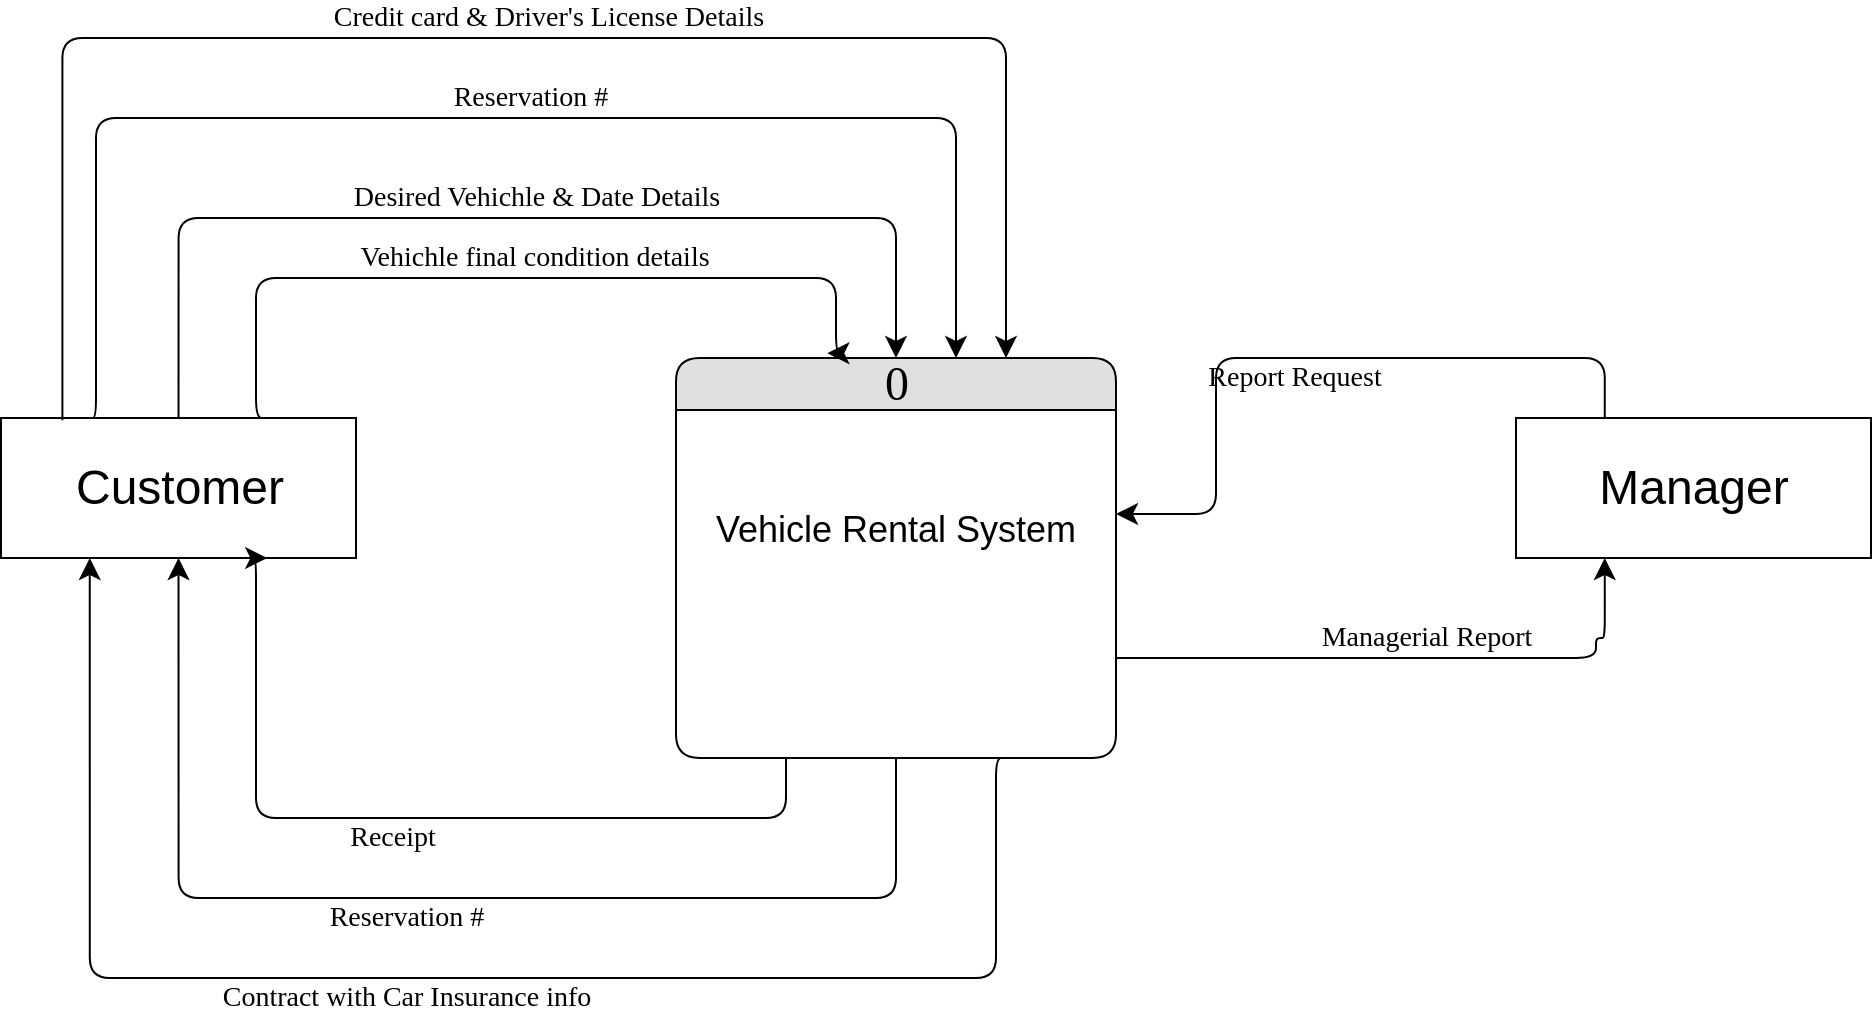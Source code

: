 <mxfile version="21.0.8" type="device" pages="2"><diagram name="CONTEXT" id="b520641d-4fe3-3701-9064-5fc419738815"><mxGraphModel dx="1404" dy="687" grid="1" gridSize="10" guides="1" tooltips="1" connect="1" arrows="1" fold="1" page="1" pageScale="1" pageWidth="1100" pageHeight="850" background="none" math="0" shadow="0"><root><mxCell id="0"/><mxCell id="1" parent="0"/><mxCell id="21ea969265ad0168-6" value="&lt;font style=&quot;font-size: 24px;&quot;&gt;0&lt;/font&gt;" style="swimlane;html=1;fontStyle=0;childLayout=stackLayout;horizontal=1;startSize=26;fillColor=#e0e0e0;horizontalStack=0;resizeParent=1;resizeLast=0;collapsible=1;marginBottom=0;swimlaneFillColor=#ffffff;align=center;rounded=1;shadow=0;comic=0;labelBackgroundColor=none;strokeWidth=1;fontFamily=Verdana;fontSize=12" parent="1" vertex="1"><mxGeometry x="390" y="200" width="220" height="200" as="geometry"/></mxCell><mxCell id="21ea969265ad0168-9" value="&lt;font style=&quot;font-size: 18px;&quot;&gt;&lt;br&gt;&lt;br&gt;Vehicle Rental System&lt;/font&gt;" style="text;html=1;strokeColor=none;fillColor=none;spacingLeft=4;spacingRight=4;whiteSpace=wrap;overflow=hidden;rotatable=0;points=[[0,0.5],[1,0.5]];portConstraint=eastwest;align=center;" parent="21ea969265ad0168-6" vertex="1"><mxGeometry y="26" width="220" height="104" as="geometry"/></mxCell><mxCell id="21ea969265ad0168-39" value="&lt;font style=&quot;font-size: 14px;&quot;&gt;Desired Vehichle &amp;amp; Date Details&lt;/font&gt;" style="edgeStyle=orthogonalEdgeStyle;html=1;entryX=0.5;entryY=0;labelBackgroundColor=none;startFill=0;startSize=8;endFill=1;endSize=8;fontFamily=Verdana;fontSize=12;exitX=0.5;exitY=0;exitDx=0;exitDy=0;entryDx=0;entryDy=0;" parent="1" source="mDV_bWMtpIrEq9oTcO6n-7" target="21ea969265ad0168-6" edge="1"><mxGeometry x="0.054" y="10" relative="1" as="geometry"><Array as="points"><mxPoint x="141" y="130"/><mxPoint x="500" y="130"/></Array><mxPoint x="362.96" y="38.804" as="sourcePoint"/><mxPoint x="560" y="139" as="targetPoint"/><mxPoint as="offset"/></mxGeometry></mxCell><mxCell id="mDV_bWMtpIrEq9oTcO6n-7" value="Customer" style="rounded=0;whiteSpace=wrap;html=1;fontSize=24;" parent="1" vertex="1"><mxGeometry x="52.5" y="230" width="177.5" height="70" as="geometry"/></mxCell><mxCell id="mDV_bWMtpIrEq9oTcO6n-8" value="Manager" style="rounded=0;whiteSpace=wrap;html=1;fontSize=24;" parent="1" vertex="1"><mxGeometry x="810" y="230" width="177.5" height="70" as="geometry"/></mxCell><mxCell id="mDV_bWMtpIrEq9oTcO6n-10" value="&lt;font style=&quot;font-size: 14px;&quot;&gt;Reservation #&lt;/font&gt;" style="edgeStyle=orthogonalEdgeStyle;html=1;labelBackgroundColor=none;startFill=0;startSize=8;endFill=1;endSize=8;fontFamily=Verdana;fontSize=12;entryX=0.5;entryY=1;entryDx=0;entryDy=0;exitX=0.5;exitY=1;exitDx=0;exitDy=0;" parent="1" source="21ea969265ad0168-6" target="mDV_bWMtpIrEq9oTcO6n-7" edge="1"><mxGeometry x="0.054" y="10" relative="1" as="geometry"><Array as="points"><mxPoint x="500" y="470"/><mxPoint x="141" y="470"/></Array><mxPoint x="160" y="380" as="sourcePoint"/><mxPoint x="460" y="460" as="targetPoint"/><mxPoint as="offset"/></mxGeometry></mxCell><mxCell id="mDV_bWMtpIrEq9oTcO6n-11" value="&lt;font style=&quot;font-size: 14px;&quot;&gt;Reservation #&lt;/font&gt;" style="edgeStyle=orthogonalEdgeStyle;html=1;labelBackgroundColor=none;startFill=0;startSize=8;endFill=1;endSize=8;fontFamily=Verdana;fontSize=12;exitX=0.25;exitY=0;exitDx=0;exitDy=0;" parent="1" source="mDV_bWMtpIrEq9oTcO6n-7" edge="1"><mxGeometry x="0.054" y="10" relative="1" as="geometry"><Array as="points"><mxPoint x="100" y="230"/><mxPoint x="100" y="80"/><mxPoint x="530" y="80"/><mxPoint x="530" y="200"/></Array><mxPoint x="100" y="220" as="sourcePoint"/><mxPoint x="530" y="200" as="targetPoint"/><mxPoint as="offset"/></mxGeometry></mxCell><mxCell id="mDV_bWMtpIrEq9oTcO6n-13" value="&lt;font style=&quot;font-size: 14px;&quot;&gt;Credit card &amp;amp; Driver's License Details&lt;/font&gt;" style="edgeStyle=orthogonalEdgeStyle;html=1;labelBackgroundColor=none;startFill=0;startSize=8;endFill=1;endSize=8;fontFamily=Verdana;fontSize=12;exitX=0.173;exitY=0.016;exitDx=0;exitDy=0;exitPerimeter=0;entryX=0.75;entryY=0;entryDx=0;entryDy=0;" parent="1" source="mDV_bWMtpIrEq9oTcO6n-7" target="21ea969265ad0168-6" edge="1"><mxGeometry x="0.054" y="10" relative="1" as="geometry"><Array as="points"><mxPoint x="83" y="40"/><mxPoint x="555" y="40"/></Array><mxPoint x="80.005" y="190.06" as="sourcePoint"/><mxPoint x="513.13" y="160.06" as="targetPoint"/><mxPoint as="offset"/></mxGeometry></mxCell><mxCell id="mDV_bWMtpIrEq9oTcO6n-14" value="&lt;span style=&quot;font-size: 14px;&quot;&gt;Contract with Car Insurance info&lt;/span&gt;" style="edgeStyle=orthogonalEdgeStyle;html=1;labelBackgroundColor=none;startFill=0;startSize=8;endFill=1;endSize=8;fontFamily=Verdana;fontSize=12;entryX=0.25;entryY=1;entryDx=0;entryDy=0;exitX=0.75;exitY=1;exitDx=0;exitDy=0;" parent="1" source="21ea969265ad0168-6" target="mDV_bWMtpIrEq9oTcO6n-7" edge="1"><mxGeometry x="0.054" y="10" relative="1" as="geometry"><Array as="points"><mxPoint x="550" y="400"/><mxPoint x="550" y="510"/><mxPoint x="97" y="510"/></Array><mxPoint x="510" y="410" as="sourcePoint"/><mxPoint x="151.25" y="310" as="targetPoint"/><mxPoint as="offset"/></mxGeometry></mxCell><mxCell id="mDV_bWMtpIrEq9oTcO6n-15" value="&lt;font style=&quot;font-size: 14px;&quot;&gt;Vehichle final condition details&lt;/font&gt;" style="edgeStyle=orthogonalEdgeStyle;html=1;labelBackgroundColor=none;startFill=0;startSize=8;endFill=1;endSize=8;fontFamily=Verdana;fontSize=12;exitX=0.75;exitY=0;exitDx=0;exitDy=0;entryX=0.344;entryY=-0.012;entryDx=0;entryDy=0;entryPerimeter=0;" parent="1" source="mDV_bWMtpIrEq9oTcO6n-7" target="21ea969265ad0168-6" edge="1"><mxGeometry x="0.054" y="10" relative="1" as="geometry"><Array as="points"><mxPoint x="180" y="230"/><mxPoint x="180" y="160"/><mxPoint x="470" y="160"/><mxPoint x="470" y="198"/></Array><mxPoint x="140" y="260" as="sourcePoint"/><mxPoint x="470" y="170" as="targetPoint"/><mxPoint as="offset"/></mxGeometry></mxCell><mxCell id="mDV_bWMtpIrEq9oTcO6n-16" value="&lt;font style=&quot;font-size: 14px;&quot;&gt;Receipt&lt;/font&gt;" style="edgeStyle=orthogonalEdgeStyle;html=1;labelBackgroundColor=none;startFill=0;startSize=8;endFill=1;endSize=8;fontFamily=Verdana;fontSize=12;entryX=0.75;entryY=1;entryDx=0;entryDy=0;exitX=0.25;exitY=1;exitDx=0;exitDy=0;" parent="1" source="21ea969265ad0168-6" target="mDV_bWMtpIrEq9oTcO6n-7" edge="1"><mxGeometry x="0.054" y="10" relative="1" as="geometry"><Array as="points"><mxPoint x="445" y="430"/><mxPoint x="180" y="430"/><mxPoint x="180" y="300"/></Array><mxPoint x="510" y="410" as="sourcePoint"/><mxPoint x="151.25" y="310" as="targetPoint"/><mxPoint as="offset"/></mxGeometry></mxCell><mxCell id="mDV_bWMtpIrEq9oTcO6n-17" value="&lt;font style=&quot;font-size: 14px;&quot;&gt;Report Request&lt;/font&gt;" style="edgeStyle=orthogonalEdgeStyle;html=1;labelBackgroundColor=none;startFill=0;startSize=8;endFill=1;endSize=8;fontFamily=Verdana;fontSize=12;exitX=0.25;exitY=0;exitDx=0;exitDy=0;entryX=1;entryY=0.5;entryDx=0;entryDy=0;" parent="1" source="mDV_bWMtpIrEq9oTcO6n-8" target="21ea969265ad0168-9" edge="1"><mxGeometry x="0.054" y="10" relative="1" as="geometry"><Array as="points"><mxPoint x="854" y="200"/><mxPoint x="660" y="200"/><mxPoint x="660" y="278"/></Array><mxPoint x="625.625" y="150.06" as="sourcePoint"/><mxPoint x="905.68" y="117.66" as="targetPoint"/><mxPoint as="offset"/></mxGeometry></mxCell><mxCell id="mDV_bWMtpIrEq9oTcO6n-18" value="&lt;font style=&quot;font-size: 14px;&quot;&gt;Managerial Report&lt;/font&gt;" style="edgeStyle=orthogonalEdgeStyle;html=1;labelBackgroundColor=none;startFill=0;startSize=8;endFill=1;endSize=8;fontFamily=Verdana;fontSize=12;entryX=0.25;entryY=1;entryDx=0;entryDy=0;exitX=1;exitY=0.75;exitDx=0;exitDy=0;startArrow=none;" parent="1" source="21ea969265ad0168-6" target="mDV_bWMtpIrEq9oTcO6n-8" edge="1"><mxGeometry x="0.054" y="10" relative="1" as="geometry"><Array as="points"><mxPoint x="850" y="350"/><mxPoint x="850" y="340"/><mxPoint x="854" y="340"/></Array><mxPoint x="860" y="486.25" as="sourcePoint"/><mxPoint x="465.625" y="340.06" as="targetPoint"/><mxPoint as="offset"/></mxGeometry></mxCell></root></mxGraphModel></diagram><diagram id="TYINw700SpZYMzqwNqAB" name="LEVEL0 Diagram"><mxGraphModel dx="1833" dy="1581" grid="1" gridSize="10" guides="1" tooltips="1" connect="1" arrows="1" fold="1" page="1" pageScale="1" pageWidth="850" pageHeight="1100" math="0" shadow="0"><root><mxCell id="0"/><mxCell id="1" parent="0"/><mxCell id="ePuuUyIlaAG5_Hb1RbhL-9" value="&lt;font style=&quot;font-size: 12px;&quot;&gt;Reservation Details&lt;/font&gt;" style="edgeStyle=orthogonalEdgeStyle;rounded=0;orthogonalLoop=1;jettySize=auto;html=1;fontSize=18;" parent="1" source="C-X5bcRnbuTSE34vGZ7c-1" target="ePuuUyIlaAG5_Hb1RbhL-5" edge="1"><mxGeometry relative="1" as="geometry"><Array as="points"><mxPoint x="430" y="210"/><mxPoint x="430" y="210"/></Array></mxGeometry></mxCell><mxCell id="ePuuUyIlaAG5_Hb1RbhL-10" value="" style="edgeStyle=orthogonalEdgeStyle;rounded=0;orthogonalLoop=1;jettySize=auto;html=1;fontSize=12;" parent="1" source="C-X5bcRnbuTSE34vGZ7c-1" target="ePuuUyIlaAG5_Hb1RbhL-4" edge="1"><mxGeometry relative="1" as="geometry"/></mxCell><mxCell id="ePuuUyIlaAG5_Hb1RbhL-11" value="New Customer Information" style="edgeLabel;html=1;align=center;verticalAlign=middle;resizable=0;points=[];fontSize=12;" parent="ePuuUyIlaAG5_Hb1RbhL-10" vertex="1" connectable="0"><mxGeometry x="0.213" y="-2" relative="1" as="geometry"><mxPoint as="offset"/></mxGeometry></mxCell><mxCell id="C-X5bcRnbuTSE34vGZ7c-1" value="&lt;font style=&quot;font-size: 24px;&quot;&gt;1.0&lt;/font&gt;" style="swimlane;html=1;fontStyle=0;childLayout=stackLayout;horizontal=1;startSize=26;fillColor=#e0e0e0;horizontalStack=0;resizeParent=1;resizeLast=0;collapsible=1;marginBottom=0;swimlaneFillColor=#ffffff;align=center;rounded=1;shadow=0;comic=0;labelBackgroundColor=none;strokeWidth=1;fontFamily=Verdana;fontSize=12" parent="1" vertex="1"><mxGeometry x="270" y="140" width="130" height="150" as="geometry"/></mxCell><mxCell id="C-X5bcRnbuTSE34vGZ7c-2" value="&lt;font style=&quot;font-size: 14px;&quot;&gt;&lt;br&gt;&lt;br&gt;RESERVE&lt;/font&gt;" style="text;html=1;strokeColor=none;fillColor=none;spacingLeft=4;spacingRight=4;whiteSpace=wrap;overflow=hidden;rotatable=0;points=[[0,0.5],[1,0.5]];portConstraint=eastwest;align=center;" parent="C-X5bcRnbuTSE34vGZ7c-1" vertex="1"><mxGeometry y="26" width="130" height="104" as="geometry"/></mxCell><mxCell id="C-X5bcRnbuTSE34vGZ7c-3" value="&lt;font style=&quot;font-size: 24px;&quot;&gt;2.0&lt;/font&gt;" style="swimlane;html=1;fontStyle=0;childLayout=stackLayout;horizontal=1;startSize=26;fillColor=#e0e0e0;horizontalStack=0;resizeParent=1;resizeLast=0;collapsible=1;marginBottom=0;swimlaneFillColor=#ffffff;align=center;rounded=1;shadow=0;comic=0;labelBackgroundColor=none;strokeWidth=1;fontFamily=Verdana;fontSize=12;arcSize=22;" parent="1" vertex="1"><mxGeometry x="820" y="-120" width="130" height="150" as="geometry"/></mxCell><mxCell id="C-X5bcRnbuTSE34vGZ7c-4" value="&lt;font style=&quot;font-size: 14px;&quot;&gt;&lt;br&gt;&lt;br&gt;PICK-UP&lt;/font&gt;" style="text;html=1;strokeColor=none;fillColor=none;spacingLeft=4;spacingRight=4;whiteSpace=wrap;overflow=hidden;rotatable=0;points=[[0,0.5],[1,0.5]];portConstraint=eastwest;align=center;" parent="C-X5bcRnbuTSE34vGZ7c-3" vertex="1"><mxGeometry y="26" width="130" height="104" as="geometry"/></mxCell><mxCell id="C-X5bcRnbuTSE34vGZ7c-5" value="&lt;font style=&quot;font-size: 24px;&quot;&gt;4.0&lt;/font&gt;" style="swimlane;html=1;fontStyle=0;childLayout=stackLayout;horizontal=1;startSize=26;fillColor=#e0e0e0;horizontalStack=0;resizeParent=1;resizeLast=0;collapsible=1;marginBottom=0;swimlaneFillColor=#ffffff;align=center;rounded=1;shadow=0;comic=0;labelBackgroundColor=none;strokeWidth=1;fontFamily=Verdana;fontSize=12" parent="1" vertex="1"><mxGeometry x="550" y="400" width="130" height="150" as="geometry"/></mxCell><mxCell id="C-X5bcRnbuTSE34vGZ7c-6" value="&lt;font style=&quot;font-size: 14px;&quot;&gt;&lt;br&gt;&lt;br&gt;REPORT&lt;br&gt;&lt;/font&gt;" style="text;html=1;strokeColor=none;fillColor=none;spacingLeft=4;spacingRight=4;whiteSpace=wrap;overflow=hidden;rotatable=0;points=[[0,0.5],[1,0.5]];portConstraint=eastwest;align=center;" parent="C-X5bcRnbuTSE34vGZ7c-5" vertex="1"><mxGeometry y="26" width="130" height="104" as="geometry"/></mxCell><mxCell id="C-X5bcRnbuTSE34vGZ7c-7" value="&lt;font style=&quot;font-size: 24px;&quot;&gt;3.0&lt;/font&gt;" style="swimlane;html=1;fontStyle=0;childLayout=stackLayout;horizontal=1;startSize=26;fillColor=#e0e0e0;horizontalStack=0;resizeParent=1;resizeLast=0;collapsible=1;marginBottom=0;swimlaneFillColor=#ffffff;align=center;rounded=1;shadow=0;comic=0;labelBackgroundColor=none;strokeWidth=1;fontFamily=Verdana;fontSize=12" parent="1" vertex="1"><mxGeometry x="120" y="400" width="130" height="150" as="geometry"/></mxCell><mxCell id="C-X5bcRnbuTSE34vGZ7c-8" value="&lt;font style=&quot;font-size: 14px;&quot;&gt;&lt;br&gt;&lt;br&gt;RETURN&lt;/font&gt;" style="text;html=1;strokeColor=none;fillColor=none;spacingLeft=4;spacingRight=4;whiteSpace=wrap;overflow=hidden;rotatable=0;points=[[0,0.5],[1,0.5]];portConstraint=eastwest;align=center;" parent="C-X5bcRnbuTSE34vGZ7c-7" vertex="1"><mxGeometry y="26" width="130" height="104" as="geometry"/></mxCell><mxCell id="mzFjmXA8fmOileqe2HMW-1" value="Customer" style="rounded=0;whiteSpace=wrap;html=1;fontSize=24;" parent="1" vertex="1"><mxGeometry x="20" y="20" width="177.5" height="70" as="geometry"/></mxCell><mxCell id="mzFjmXA8fmOileqe2HMW-2" value="Manager" style="rounded=0;whiteSpace=wrap;html=1;fontSize=24;" parent="1" vertex="1"><mxGeometry x="750" y="430" width="177.5" height="70" as="geometry"/></mxCell><mxCell id="PZPgVB20eWRpg5-XAkTn-1" value="&lt;font style=&quot;font-size: 14px;&quot;&gt;Report Request&lt;/font&gt;" style="edgeStyle=orthogonalEdgeStyle;html=1;labelBackgroundColor=none;startFill=0;startSize=8;endFill=1;endSize=8;fontFamily=Verdana;fontSize=12;exitX=0.588;exitY=-0.069;exitDx=0;exitDy=0;entryX=0.822;entryY=0.003;entryDx=0;entryDy=0;exitPerimeter=0;entryPerimeter=0;" parent="1" source="mzFjmXA8fmOileqe2HMW-2" target="C-X5bcRnbuTSE34vGZ7c-5" edge="1"><mxGeometry x="0.054" y="10" relative="1" as="geometry"><Array as="points"><mxPoint x="854" y="330"/><mxPoint x="660" y="330"/><mxPoint x="660" y="388"/><mxPoint x="657" y="388"/></Array><mxPoint x="854.375" y="340.0" as="sourcePoint"/><mxPoint x="610" y="388" as="targetPoint"/><mxPoint as="offset"/></mxGeometry></mxCell><mxCell id="PZPgVB20eWRpg5-XAkTn-2" value="&lt;font style=&quot;font-size: 14px;&quot;&gt;Managerial Report&lt;/font&gt;" style="edgeStyle=orthogonalEdgeStyle;html=1;labelBackgroundColor=none;startFill=0;startSize=8;endFill=1;endSize=8;fontFamily=Verdana;fontSize=12;entryX=0.818;entryY=0.994;entryDx=0;entryDy=0;exitX=0.5;exitY=1;exitDx=0;exitDy=0;startArrow=none;entryPerimeter=0;" parent="1" source="C-X5bcRnbuTSE34vGZ7c-5" target="mzFjmXA8fmOileqe2HMW-2" edge="1"><mxGeometry x="0.054" y="10" relative="1" as="geometry"><Array as="points"><mxPoint x="615" y="575"/><mxPoint x="890" y="575"/><mxPoint x="890" y="565"/><mxPoint x="894" y="565"/><mxPoint x="894" y="500"/></Array><mxPoint x="650" y="575" as="sourcePoint"/><mxPoint x="894.375" y="525" as="targetPoint"/><mxPoint as="offset"/></mxGeometry></mxCell><mxCell id="iO997jn6lIjeKFPoRV9h-1" value="&lt;font style=&quot;font-size: 14px;&quot;&gt;Desired Vehicle &amp;amp; Date Details&lt;/font&gt;" style="edgeStyle=orthogonalEdgeStyle;html=1;labelBackgroundColor=none;startFill=0;startSize=8;endFill=1;endSize=8;fontFamily=Verdana;fontSize=12;exitX=0.75;exitY=1;exitDx=0;exitDy=0;entryX=0.5;entryY=0;entryDx=0;entryDy=0;" parent="1" source="mzFjmXA8fmOileqe2HMW-1" target="C-X5bcRnbuTSE34vGZ7c-1" edge="1"><mxGeometry x="0.059" y="10" relative="1" as="geometry"><Array as="points"><mxPoint x="153" y="110"/><mxPoint x="335" y="110"/></Array><mxPoint x="150" y="210.0" as="sourcePoint"/><mxPoint x="509" y="180" as="targetPoint"/><mxPoint as="offset"/></mxGeometry></mxCell><mxCell id="iO997jn6lIjeKFPoRV9h-2" value="&lt;font style=&quot;font-size: 14px;&quot;&gt;Reservation #&lt;/font&gt;" style="edgeStyle=orthogonalEdgeStyle;html=1;labelBackgroundColor=none;startFill=0;startSize=8;endFill=1;endSize=8;fontFamily=Verdana;fontSize=12;entryX=0.5;entryY=1;entryDx=0;entryDy=0;exitX=0;exitY=0.5;exitDx=0;exitDy=0;" parent="1" source="C-X5bcRnbuTSE34vGZ7c-2" target="mzFjmXA8fmOileqe2HMW-1" edge="1"><mxGeometry x="-0.344" y="10" relative="1" as="geometry"><Array as="points"><mxPoint x="270" y="220"/><mxPoint x="100" y="220"/><mxPoint x="100" y="100"/><mxPoint x="109" y="100"/></Array><mxPoint x="424.75" y="270" as="sourcePoint"/><mxPoint x="66" y="170" as="targetPoint"/><mxPoint as="offset"/></mxGeometry></mxCell><mxCell id="J6Rx4NE1bILtYqJOGbkr-2" value="&lt;font style=&quot;font-size: 14px;&quot;&gt;Reservation # AND Credit card &amp;amp; Driver's License Details&lt;/font&gt;" style="edgeStyle=orthogonalEdgeStyle;html=1;labelBackgroundColor=none;startFill=0;startSize=8;endFill=1;endSize=8;fontFamily=Verdana;fontSize=12;exitX=0.75;exitY=0;exitDx=0;exitDy=0;entryX=0.5;entryY=0;entryDx=0;entryDy=0;" parent="1" source="mzFjmXA8fmOileqe2HMW-1" target="C-X5bcRnbuTSE34vGZ7c-3" edge="1"><mxGeometry x="0.054" y="10" relative="1" as="geometry"><Array as="points"><mxPoint x="153" y="-60"/><mxPoint x="685" y="-60"/></Array><mxPoint x="410.008" y="131.12" as="sourcePoint"/><mxPoint x="770" y="-50" as="targetPoint"/><mxPoint as="offset"/></mxGeometry></mxCell><mxCell id="2nmq44tfU3pOdpdukWKP-1" value="&lt;span style=&quot;font-size: 14px;&quot;&gt;Contract with Car Insurance info&lt;/span&gt;" style="edgeStyle=orthogonalEdgeStyle;html=1;labelBackgroundColor=none;startFill=0;startSize=8;endFill=1;endSize=8;fontFamily=Verdana;fontSize=12;entryX=1;entryY=0.5;entryDx=0;entryDy=0;exitX=0;exitY=0.5;exitDx=0;exitDy=0;" parent="1" source="C-X5bcRnbuTSE34vGZ7c-4" target="mzFjmXA8fmOileqe2HMW-1" edge="1"><mxGeometry x="0.054" y="10" relative="1" as="geometry"><Array as="points"><mxPoint x="690" y="-42"/><mxPoint x="690" y="-12"/><mxPoint x="620" y="-12"/><mxPoint x="620" y="-10"/><mxPoint x="250" y="-10"/><mxPoint x="250" y="55"/></Array><mxPoint x="610" y="60" as="sourcePoint"/><mxPoint x="140.005" y="-30" as="targetPoint"/><mxPoint as="offset"/></mxGeometry></mxCell><mxCell id="RygOtQuBLs87gMcIQio0-1" value="&lt;font style=&quot;font-size: 14px;&quot;&gt;Vehichle final &lt;br&gt;condition details&lt;/font&gt;" style="edgeStyle=orthogonalEdgeStyle;html=1;labelBackgroundColor=none;startFill=0;startSize=8;endFill=1;endSize=8;fontFamily=Verdana;fontSize=12;entryX=0.75;entryY=0;entryDx=0;entryDy=0;" parent="1" source="mzFjmXA8fmOileqe2HMW-1" target="C-X5bcRnbuTSE34vGZ7c-7" edge="1"><mxGeometry x="0.326" y="20" relative="1" as="geometry"><Array as="points"><mxPoint x="60" y="320"/><mxPoint x="210" y="320"/><mxPoint x="210" y="380"/><mxPoint x="218" y="380"/></Array><mxPoint x="60" y="280" as="sourcePoint"/><mxPoint x="180" y="380" as="targetPoint"/><mxPoint as="offset"/></mxGeometry></mxCell><mxCell id="RygOtQuBLs87gMcIQio0-2" value="&lt;font style=&quot;font-size: 14px;&quot;&gt;Receipt&lt;/font&gt;" style="edgeStyle=orthogonalEdgeStyle;html=1;labelBackgroundColor=none;startFill=0;startSize=8;endFill=1;endSize=8;fontFamily=Verdana;fontSize=12;entryX=0.142;entryY=1.034;entryDx=0;entryDy=0;exitX=0.25;exitY=0;exitDx=0;exitDy=0;entryPerimeter=0;" parent="1" source="C-X5bcRnbuTSE34vGZ7c-7" target="mzFjmXA8fmOileqe2HMW-1" edge="1"><mxGeometry x="-0.182" y="10" relative="1" as="geometry"><Array as="points"><mxPoint x="153" y="360"/><mxPoint x="20" y="360"/><mxPoint x="20" y="100"/><mxPoint x="28" y="100"/><mxPoint x="28" y="110"/><mxPoint x="20" y="110"/><mxPoint x="20" y="92"/></Array><mxPoint x="285" y="330" as="sourcePoint"/><mxPoint x="25.625" y="230" as="targetPoint"/><mxPoint as="offset"/></mxGeometry></mxCell><mxCell id="ePuuUyIlaAG5_Hb1RbhL-16" value="Current Availability Data" style="edgeStyle=orthogonalEdgeStyle;rounded=0;orthogonalLoop=1;jettySize=auto;html=1;fontSize=12;entryX=0.75;entryY=0;entryDx=0;entryDy=0;" parent="1" source="ePuuUyIlaAG5_Hb1RbhL-2" target="C-X5bcRnbuTSE34vGZ7c-1" edge="1"><mxGeometry x="-0.053" y="-20" relative="1" as="geometry"><mxPoint x="375" y="100.0" as="targetPoint"/><mxPoint as="offset"/></mxGeometry></mxCell><mxCell id="ePuuUyIlaAG5_Hb1RbhL-2" value="&lt;font style=&quot;font-size: 18px;&quot;&gt;DS1 VEHICLE DETAILS&lt;/font&gt;" style="shape=partialRectangle;whiteSpace=wrap;html=1;left=0;right=0;fillColor=none;fontSize=14;" parent="1" vertex="1"><mxGeometry x="550" y="70" width="210" height="60" as="geometry"/></mxCell><mxCell id="ePuuUyIlaAG5_Hb1RbhL-14" value="Existing &lt;br&gt;Customer Info" style="edgeStyle=orthogonalEdgeStyle;rounded=0;orthogonalLoop=1;jettySize=auto;html=1;fontSize=12;" parent="1" source="ePuuUyIlaAG5_Hb1RbhL-4" target="C-X5bcRnbuTSE34vGZ7c-2" edge="1"><mxGeometry relative="1" as="geometry"><Array as="points"><mxPoint x="310" y="315"/><mxPoint x="250" y="315"/><mxPoint x="250" y="218"/></Array></mxGeometry></mxCell><mxCell id="ePuuUyIlaAG5_Hb1RbhL-4" value="&lt;font style=&quot;font-size: 18px;&quot;&gt;DS2 CUSTOMER&lt;/font&gt;" style="shape=partialRectangle;whiteSpace=wrap;html=1;left=0;right=0;fillColor=none;fontSize=14;" parent="1" vertex="1"><mxGeometry x="310" y="380" width="210" height="60" as="geometry"/></mxCell><mxCell id="ePuuUyIlaAG5_Hb1RbhL-5" value="&lt;font style=&quot;font-size: 18px;&quot;&gt;DS3 RESERVATION&lt;/font&gt;" style="shape=partialRectangle;whiteSpace=wrap;html=1;left=0;right=0;fillColor=none;fontSize=14;" parent="1" vertex="1"><mxGeometry x="550" y="180" width="210" height="60" as="geometry"/></mxCell><mxCell id="ePuuUyIlaAG5_Hb1RbhL-17" value="Updated Availability Data" style="edgeStyle=segmentEdgeStyle;endArrow=classic;html=1;curved=0;rounded=0;endSize=8;startSize=8;fontSize=12;exitX=1.009;exitY=0.082;exitDx=0;exitDy=0;exitPerimeter=0;" parent="1" source="C-X5bcRnbuTSE34vGZ7c-1" target="ePuuUyIlaAG5_Hb1RbhL-2" edge="1"><mxGeometry width="50" height="50" relative="1" as="geometry"><mxPoint x="430" y="150" as="sourcePoint"/><mxPoint x="480" y="100" as="targetPoint"/></mxGeometry></mxCell><mxCell id="ePuuUyIlaAG5_Hb1RbhL-18" value="Updated Inventory &lt;br&gt;Details" style="edgeStyle=segmentEdgeStyle;endArrow=classic;html=1;curved=0;rounded=0;endSize=8;startSize=8;fontSize=12;exitX=0.5;exitY=1;exitDx=0;exitDy=0;entryX=0.5;entryY=0;entryDx=0;entryDy=0;" parent="1" source="C-X5bcRnbuTSE34vGZ7c-3" target="ePuuUyIlaAG5_Hb1RbhL-2" edge="1"><mxGeometry x="0.0" y="10" width="50" height="50" relative="1" as="geometry"><mxPoint x="820" y="120" as="sourcePoint"/><mxPoint x="870" y="70" as="targetPoint"/><mxPoint as="offset"/></mxGeometry></mxCell><mxCell id="ePuuUyIlaAG5_Hb1RbhL-19" value="Available vehicle details at pickup" style="edgeStyle=segmentEdgeStyle;endArrow=classic;html=1;curved=0;rounded=0;endSize=8;startSize=8;fontSize=12;exitX=0.25;exitY=0;exitDx=0;exitDy=0;entryX=0;entryY=0.75;entryDx=0;entryDy=0;" parent="1" source="ePuuUyIlaAG5_Hb1RbhL-2" target="C-X5bcRnbuTSE34vGZ7c-3" edge="1"><mxGeometry width="50" height="50" relative="1" as="geometry"><mxPoint x="820" y="100" as="sourcePoint"/><mxPoint x="870" y="50" as="targetPoint"/><Array as="points"><mxPoint x="602" y="10"/><mxPoint x="798" y="10"/></Array></mxGeometry></mxCell><mxCell id="ePuuUyIlaAG5_Hb1RbhL-20" value="Update Inventory &lt;br&gt;Details" style="edgeStyle=segmentEdgeStyle;endArrow=classic;html=1;curved=0;rounded=0;endSize=8;startSize=8;fontSize=12;entryX=1;entryY=0.5;entryDx=0;entryDy=0;" parent="1" target="ePuuUyIlaAG5_Hb1RbhL-5" edge="1"><mxGeometry width="50" height="50" relative="1" as="geometry"><mxPoint x="880" y="30" as="sourcePoint"/><mxPoint x="900" y="110" as="targetPoint"/><Array as="points"><mxPoint x="870" y="30"/><mxPoint x="870" y="210"/></Array></mxGeometry></mxCell><mxCell id="ePuuUyIlaAG5_Hb1RbhL-22" value="Reservation Details" style="edgeStyle=segmentEdgeStyle;endArrow=classic;html=1;curved=0;rounded=0;endSize=8;startSize=8;fontSize=12;exitX=1.002;exitY=0.678;exitDx=0;exitDy=0;exitPerimeter=0;entryX=0.75;entryY=1;entryDx=0;entryDy=0;" parent="1" source="ePuuUyIlaAG5_Hb1RbhL-5" target="C-X5bcRnbuTSE34vGZ7c-3" edge="1"><mxGeometry width="50" height="50" relative="1" as="geometry"><mxPoint x="910" y="220" as="sourcePoint"/><mxPoint x="960" y="170" as="targetPoint"/></mxGeometry></mxCell><mxCell id="ePuuUyIlaAG5_Hb1RbhL-24" value="&lt;font style=&quot;font-size: 18px;&quot;&gt;DS1 VEHICLE DETAILS&lt;/font&gt;" style="shape=partialRectangle;whiteSpace=wrap;html=1;left=0;right=0;fillColor=none;fontSize=14;" parent="1" vertex="1"><mxGeometry x="-190" y="410" width="210" height="60" as="geometry"/></mxCell><mxCell id="ePuuUyIlaAG5_Hb1RbhL-25" value="&lt;font style=&quot;font-size: 18px;&quot;&gt;DS3 RESERVATION&lt;/font&gt;" style="shape=partialRectangle;whiteSpace=wrap;html=1;left=0;right=0;fillColor=none;fontSize=14;" parent="1" vertex="1"><mxGeometry x="-190" y="560" width="210" height="60" as="geometry"/></mxCell><mxCell id="ePuuUyIlaAG5_Hb1RbhL-26" value="Updated Inventory Details" style="edgeStyle=segmentEdgeStyle;endArrow=classic;html=1;curved=0;rounded=0;endSize=8;startSize=8;fontSize=12;exitX=0;exitY=0.5;exitDx=0;exitDy=0;entryX=0.5;entryY=1;entryDx=0;entryDy=0;" parent="1" source="C-X5bcRnbuTSE34vGZ7c-8" target="ePuuUyIlaAG5_Hb1RbhL-24" edge="1"><mxGeometry width="50" height="50" relative="1" as="geometry"><mxPoint x="10" y="460" as="sourcePoint"/><mxPoint x="60" y="410" as="targetPoint"/><Array as="points"><mxPoint x="120" y="500"/><mxPoint x="-85" y="500"/></Array></mxGeometry></mxCell><mxCell id="ePuuUyIlaAG5_Hb1RbhL-27" value="Updated Return Info" style="edgeStyle=segmentEdgeStyle;endArrow=classic;html=1;curved=0;rounded=0;endSize=8;startSize=8;fontSize=12;exitX=0.5;exitY=1;exitDx=0;exitDy=0;entryX=1;entryY=0.5;entryDx=0;entryDy=0;" parent="1" source="C-X5bcRnbuTSE34vGZ7c-7" target="ePuuUyIlaAG5_Hb1RbhL-25" edge="1"><mxGeometry width="50" height="50" relative="1" as="geometry"><mxPoint x="130" y="630" as="sourcePoint"/><mxPoint x="180" y="580" as="targetPoint"/><Array as="points"><mxPoint x="185" y="590"/></Array></mxGeometry></mxCell><mxCell id="ePuuUyIlaAG5_Hb1RbhL-28" value="Initial condition of &lt;br&gt;the car" style="edgeStyle=segmentEdgeStyle;endArrow=classic;html=1;curved=0;rounded=0;endSize=8;startSize=8;fontSize=12;exitX=1;exitY=0.25;exitDx=0;exitDy=0;entryX=-0.006;entryY=0.891;entryDx=0;entryDy=0;entryPerimeter=0;" parent="1" source="ePuuUyIlaAG5_Hb1RbhL-25" target="C-X5bcRnbuTSE34vGZ7c-8" edge="1"><mxGeometry width="50" height="50" relative="1" as="geometry"><mxPoint x="50" y="580" as="sourcePoint"/><mxPoint x="100" y="530" as="targetPoint"/><Array as="points"><mxPoint x="80" y="575"/><mxPoint x="80" y="519"/></Array></mxGeometry></mxCell><mxCell id="ePuuUyIlaAG5_Hb1RbhL-29" value="Reservation data" style="edgeStyle=segmentEdgeStyle;endArrow=classic;html=1;curved=0;rounded=0;endSize=8;startSize=8;fontSize=12;exitX=0.5;exitY=1;exitDx=0;exitDy=0;entryX=0.5;entryY=0;entryDx=0;entryDy=0;" parent="1" source="ePuuUyIlaAG5_Hb1RbhL-5" target="C-X5bcRnbuTSE34vGZ7c-5" edge="1"><mxGeometry width="50" height="50" relative="1" as="geometry"><mxPoint x="570" y="330" as="sourcePoint"/><mxPoint x="620" y="280" as="targetPoint"/></mxGeometry></mxCell><mxCell id="ePuuUyIlaAG5_Hb1RbhL-30" value="Vehicle Data" style="edgeStyle=segmentEdgeStyle;endArrow=classic;html=1;curved=0;rounded=0;endSize=8;startSize=8;fontSize=12;exitX=0.75;exitY=1;exitDx=0;exitDy=0;entryX=0.705;entryY=0.024;entryDx=0;entryDy=0;entryPerimeter=0;" parent="1" source="ePuuUyIlaAG5_Hb1RbhL-2" target="C-X5bcRnbuTSE34vGZ7c-5" edge="1"><mxGeometry width="50" height="50" relative="1" as="geometry"><mxPoint x="770" y="310" as="sourcePoint"/><mxPoint x="800" y="310" as="targetPoint"/><Array as="points"><mxPoint x="790" y="130"/><mxPoint x="790" y="280"/><mxPoint x="730" y="280"/><mxPoint x="730" y="310"/><mxPoint x="642" y="310"/></Array></mxGeometry></mxCell><mxCell id="ePuuUyIlaAG5_Hb1RbhL-31" value="Customer Data" style="edgeStyle=segmentEdgeStyle;endArrow=classic;html=1;curved=0;rounded=0;endSize=8;startSize=8;fontSize=12;entryX=0;entryY=0.5;entryDx=0;entryDy=0;exitX=0.5;exitY=1;exitDx=0;exitDy=0;" parent="1" source="ePuuUyIlaAG5_Hb1RbhL-4" target="C-X5bcRnbuTSE34vGZ7c-6" edge="1"><mxGeometry width="50" height="50" relative="1" as="geometry"><mxPoint x="400" y="500" as="sourcePoint"/><mxPoint x="450" y="450" as="targetPoint"/><Array as="points"><mxPoint x="415" y="480"/><mxPoint x="550" y="480"/></Array></mxGeometry></mxCell></root></mxGraphModel></diagram></mxfile>